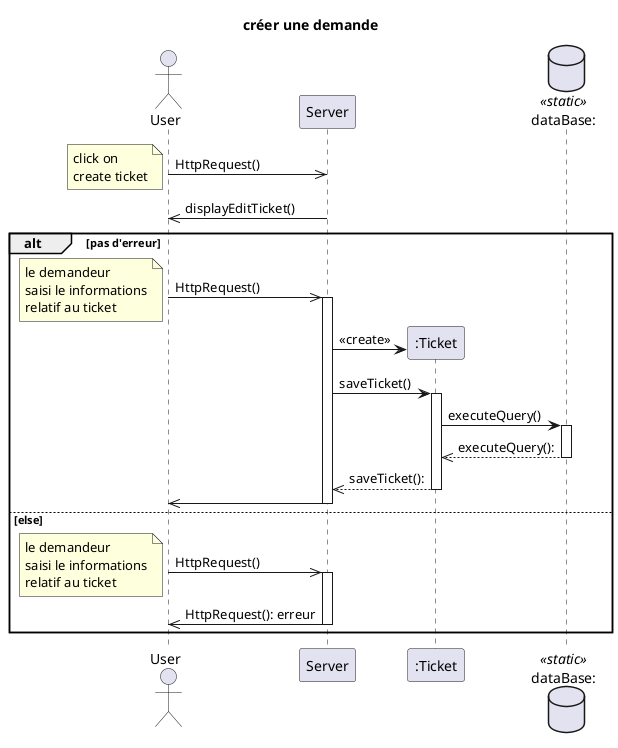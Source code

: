 @startuml créer une demande
title créer une demande

actor client as "User" order 1
participant server as "Server"   order 2
database bdd as "dataBase:" <<static>> order 4

client ->> server : HttpRequest()
note left : click on \ncreate ticket
server ->> client : displayEditTicket()

alt pas d'erreur
    client ->> server : HttpRequest()
    note left : le demandeur\nsaisi le informations\nrelatif au ticket
    activate server
    create ticketClass as ":Ticket" order 3
    server -> ticketClass : <<create>>
    server -> ticketClass : saveTicket()
    activate ticketClass
    ticketClass -> bdd : executeQuery()
    activate bdd
    bdd -->> ticketClass : executeQuery():
    deactivate bdd
    ticketClass -->> server : saveTicket():
    deactivate ticketClass
    server ->> client
    deactivate server
else else
    client ->> server : HttpRequest()
    note left : le demandeur\nsaisi le informations\nrelatif au ticket
    activate server
    server ->> client: HttpRequest(): erreur
    deactivate server
end

@enduml